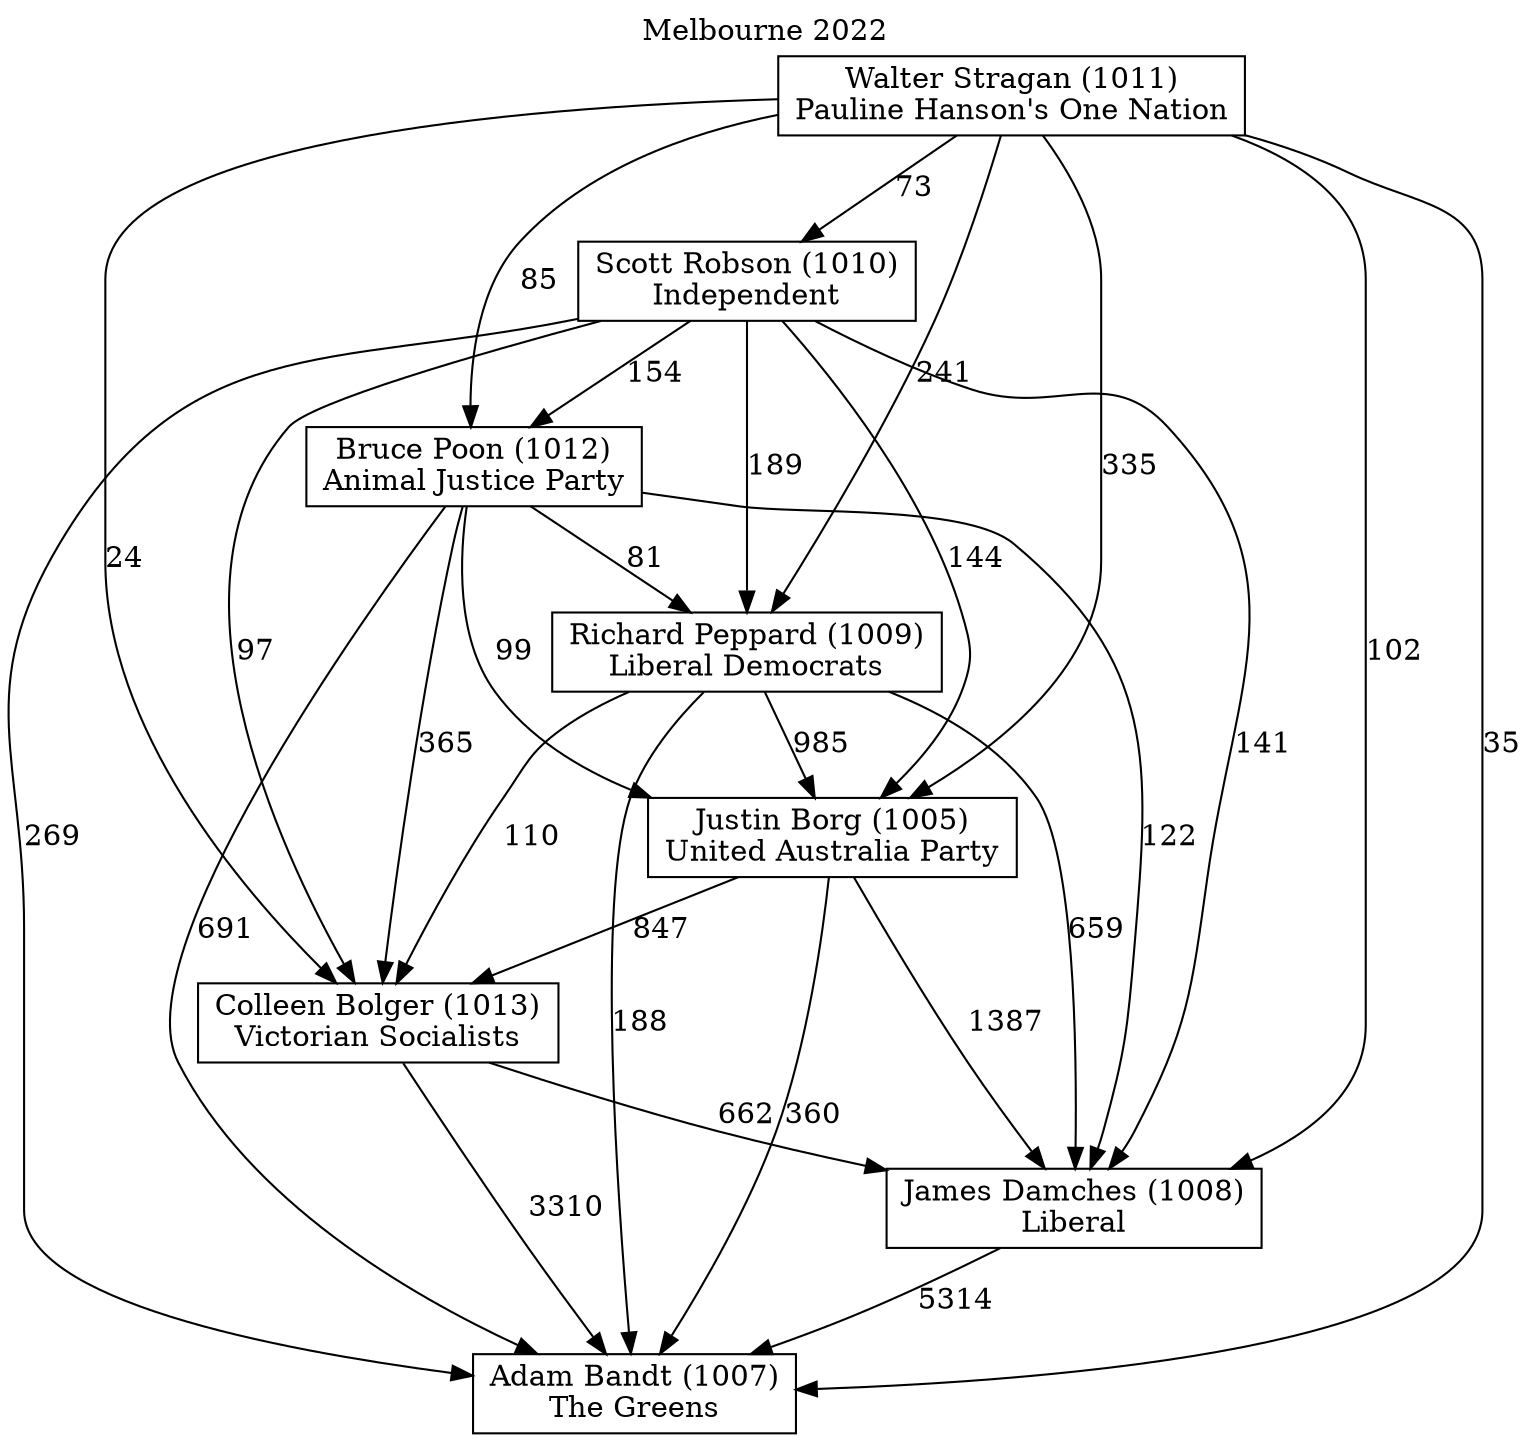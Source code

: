 // House preference flow
digraph "Adam Bandt (1007)_Melbourne_2022" {
	graph [label="Melbourne 2022" labelloc=t mclimit=10]
	node [shape=box]
	"Walter Stragan (1011)" [label="Walter Stragan (1011)
Pauline Hanson's One Nation"]
	"James Damches (1008)" [label="James Damches (1008)
Liberal"]
	"Bruce Poon (1012)" [label="Bruce Poon (1012)
Animal Justice Party"]
	"Scott Robson (1010)" [label="Scott Robson (1010)
Independent"]
	"Justin Borg (1005)" [label="Justin Borg (1005)
United Australia Party"]
	"Colleen Bolger (1013)" [label="Colleen Bolger (1013)
Victorian Socialists"]
	"Adam Bandt (1007)" [label="Adam Bandt (1007)
The Greens"]
	"Richard Peppard (1009)" [label="Richard Peppard (1009)
Liberal Democrats"]
	"Scott Robson (1010)" -> "Justin Borg (1005)" [label=144]
	"Walter Stragan (1011)" -> "Colleen Bolger (1013)" [label=24]
	"Richard Peppard (1009)" -> "Colleen Bolger (1013)" [label=110]
	"Bruce Poon (1012)" -> "James Damches (1008)" [label=122]
	"Bruce Poon (1012)" -> "Colleen Bolger (1013)" [label=365]
	"Walter Stragan (1011)" -> "Bruce Poon (1012)" [label=85]
	"James Damches (1008)" -> "Adam Bandt (1007)" [label=5314]
	"Bruce Poon (1012)" -> "Adam Bandt (1007)" [label=691]
	"Walter Stragan (1011)" -> "Adam Bandt (1007)" [label=35]
	"Walter Stragan (1011)" -> "James Damches (1008)" [label=102]
	"Richard Peppard (1009)" -> "James Damches (1008)" [label=659]
	"Bruce Poon (1012)" -> "Justin Borg (1005)" [label=99]
	"Justin Borg (1005)" -> "Colleen Bolger (1013)" [label=847]
	"Walter Stragan (1011)" -> "Richard Peppard (1009)" [label=241]
	"Scott Robson (1010)" -> "Colleen Bolger (1013)" [label=97]
	"Colleen Bolger (1013)" -> "Adam Bandt (1007)" [label=3310]
	"Walter Stragan (1011)" -> "Scott Robson (1010)" [label=73]
	"Scott Robson (1010)" -> "James Damches (1008)" [label=141]
	"Justin Borg (1005)" -> "James Damches (1008)" [label=1387]
	"Colleen Bolger (1013)" -> "James Damches (1008)" [label=662]
	"Walter Stragan (1011)" -> "Justin Borg (1005)" [label=335]
	"Bruce Poon (1012)" -> "Richard Peppard (1009)" [label=81]
	"Scott Robson (1010)" -> "Bruce Poon (1012)" [label=154]
	"Richard Peppard (1009)" -> "Adam Bandt (1007)" [label=188]
	"Richard Peppard (1009)" -> "Justin Borg (1005)" [label=985]
	"Scott Robson (1010)" -> "Richard Peppard (1009)" [label=189]
	"Justin Borg (1005)" -> "Adam Bandt (1007)" [label=360]
	"Scott Robson (1010)" -> "Adam Bandt (1007)" [label=269]
}
